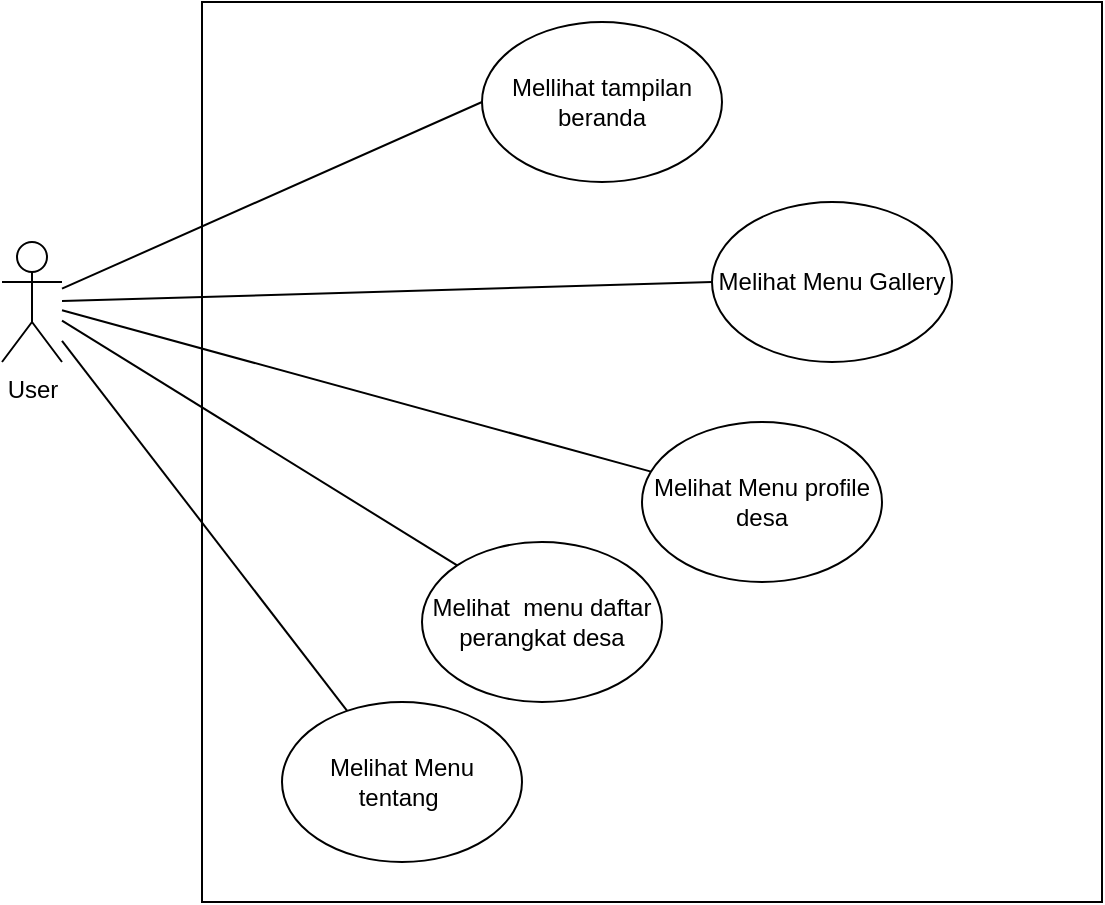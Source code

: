 <mxfile version="21.6.6" type="github">
  <diagram name="Page-1" id="-GwSkl9nzXwV50ArKSX1">
    <mxGraphModel dx="1009" dy="542" grid="1" gridSize="10" guides="1" tooltips="1" connect="1" arrows="1" fold="1" page="1" pageScale="1" pageWidth="850" pageHeight="1100" math="0" shadow="0">
      <root>
        <mxCell id="0" />
        <mxCell id="1" parent="0" />
        <mxCell id="dQai3DfMBmXv029jKbPG-1" value="" style="whiteSpace=wrap;html=1;aspect=fixed;" vertex="1" parent="1">
          <mxGeometry x="170" y="30" width="450" height="450" as="geometry" />
        </mxCell>
        <mxCell id="dQai3DfMBmXv029jKbPG-2" value="User" style="shape=umlActor;verticalLabelPosition=bottom;verticalAlign=top;html=1;outlineConnect=0;" vertex="1" parent="1">
          <mxGeometry x="70" y="150" width="30" height="60" as="geometry" />
        </mxCell>
        <mxCell id="dQai3DfMBmXv029jKbPG-3" value="Mellihat tampilan beranda" style="ellipse;whiteSpace=wrap;html=1;" vertex="1" parent="1">
          <mxGeometry x="310" y="40" width="120" height="80" as="geometry" />
        </mxCell>
        <mxCell id="dQai3DfMBmXv029jKbPG-4" value="Melihat&amp;nbsp; menu daftar perangkat desa" style="ellipse;whiteSpace=wrap;html=1;" vertex="1" parent="1">
          <mxGeometry x="280" y="300" width="120" height="80" as="geometry" />
        </mxCell>
        <mxCell id="dQai3DfMBmXv029jKbPG-5" value="Melihat Menu tentang&amp;nbsp;" style="ellipse;whiteSpace=wrap;html=1;" vertex="1" parent="1">
          <mxGeometry x="210" y="380" width="120" height="80" as="geometry" />
        </mxCell>
        <mxCell id="dQai3DfMBmXv029jKbPG-6" value="Melihat Menu profile desa" style="ellipse;whiteSpace=wrap;html=1;" vertex="1" parent="1">
          <mxGeometry x="390" y="240" width="120" height="80" as="geometry" />
        </mxCell>
        <mxCell id="dQai3DfMBmXv029jKbPG-7" value="Melihat Menu Gallery" style="ellipse;whiteSpace=wrap;html=1;" vertex="1" parent="1">
          <mxGeometry x="425" y="130" width="120" height="80" as="geometry" />
        </mxCell>
        <mxCell id="dQai3DfMBmXv029jKbPG-8" value="" style="endArrow=none;html=1;rounded=0;entryX=0;entryY=0.5;entryDx=0;entryDy=0;" edge="1" parent="1" source="dQai3DfMBmXv029jKbPG-2" target="dQai3DfMBmXv029jKbPG-3">
          <mxGeometry width="50" height="50" relative="1" as="geometry">
            <mxPoint x="210" y="300" as="sourcePoint" />
            <mxPoint x="260" y="250" as="targetPoint" />
          </mxGeometry>
        </mxCell>
        <mxCell id="dQai3DfMBmXv029jKbPG-9" value="" style="endArrow=none;html=1;rounded=0;entryX=0;entryY=0.5;entryDx=0;entryDy=0;" edge="1" parent="1" source="dQai3DfMBmXv029jKbPG-2" target="dQai3DfMBmXv029jKbPG-7">
          <mxGeometry width="50" height="50" relative="1" as="geometry">
            <mxPoint x="210" y="300" as="sourcePoint" />
            <mxPoint x="260" y="250" as="targetPoint" />
          </mxGeometry>
        </mxCell>
        <mxCell id="dQai3DfMBmXv029jKbPG-10" value="" style="endArrow=none;html=1;rounded=0;" edge="1" parent="1" source="dQai3DfMBmXv029jKbPG-2" target="dQai3DfMBmXv029jKbPG-6">
          <mxGeometry width="50" height="50" relative="1" as="geometry">
            <mxPoint x="210" y="300" as="sourcePoint" />
            <mxPoint x="260" y="250" as="targetPoint" />
          </mxGeometry>
        </mxCell>
        <mxCell id="dQai3DfMBmXv029jKbPG-11" value="" style="endArrow=none;html=1;rounded=0;entryX=0;entryY=0;entryDx=0;entryDy=0;" edge="1" parent="1" source="dQai3DfMBmXv029jKbPG-2" target="dQai3DfMBmXv029jKbPG-4">
          <mxGeometry width="50" height="50" relative="1" as="geometry">
            <mxPoint x="210" y="300" as="sourcePoint" />
            <mxPoint x="260" y="250" as="targetPoint" />
          </mxGeometry>
        </mxCell>
        <mxCell id="dQai3DfMBmXv029jKbPG-12" value="" style="endArrow=none;html=1;rounded=0;" edge="1" parent="1" source="dQai3DfMBmXv029jKbPG-2" target="dQai3DfMBmXv029jKbPG-5">
          <mxGeometry width="50" height="50" relative="1" as="geometry">
            <mxPoint x="210" y="300" as="sourcePoint" />
            <mxPoint x="260" y="250" as="targetPoint" />
          </mxGeometry>
        </mxCell>
      </root>
    </mxGraphModel>
  </diagram>
</mxfile>
